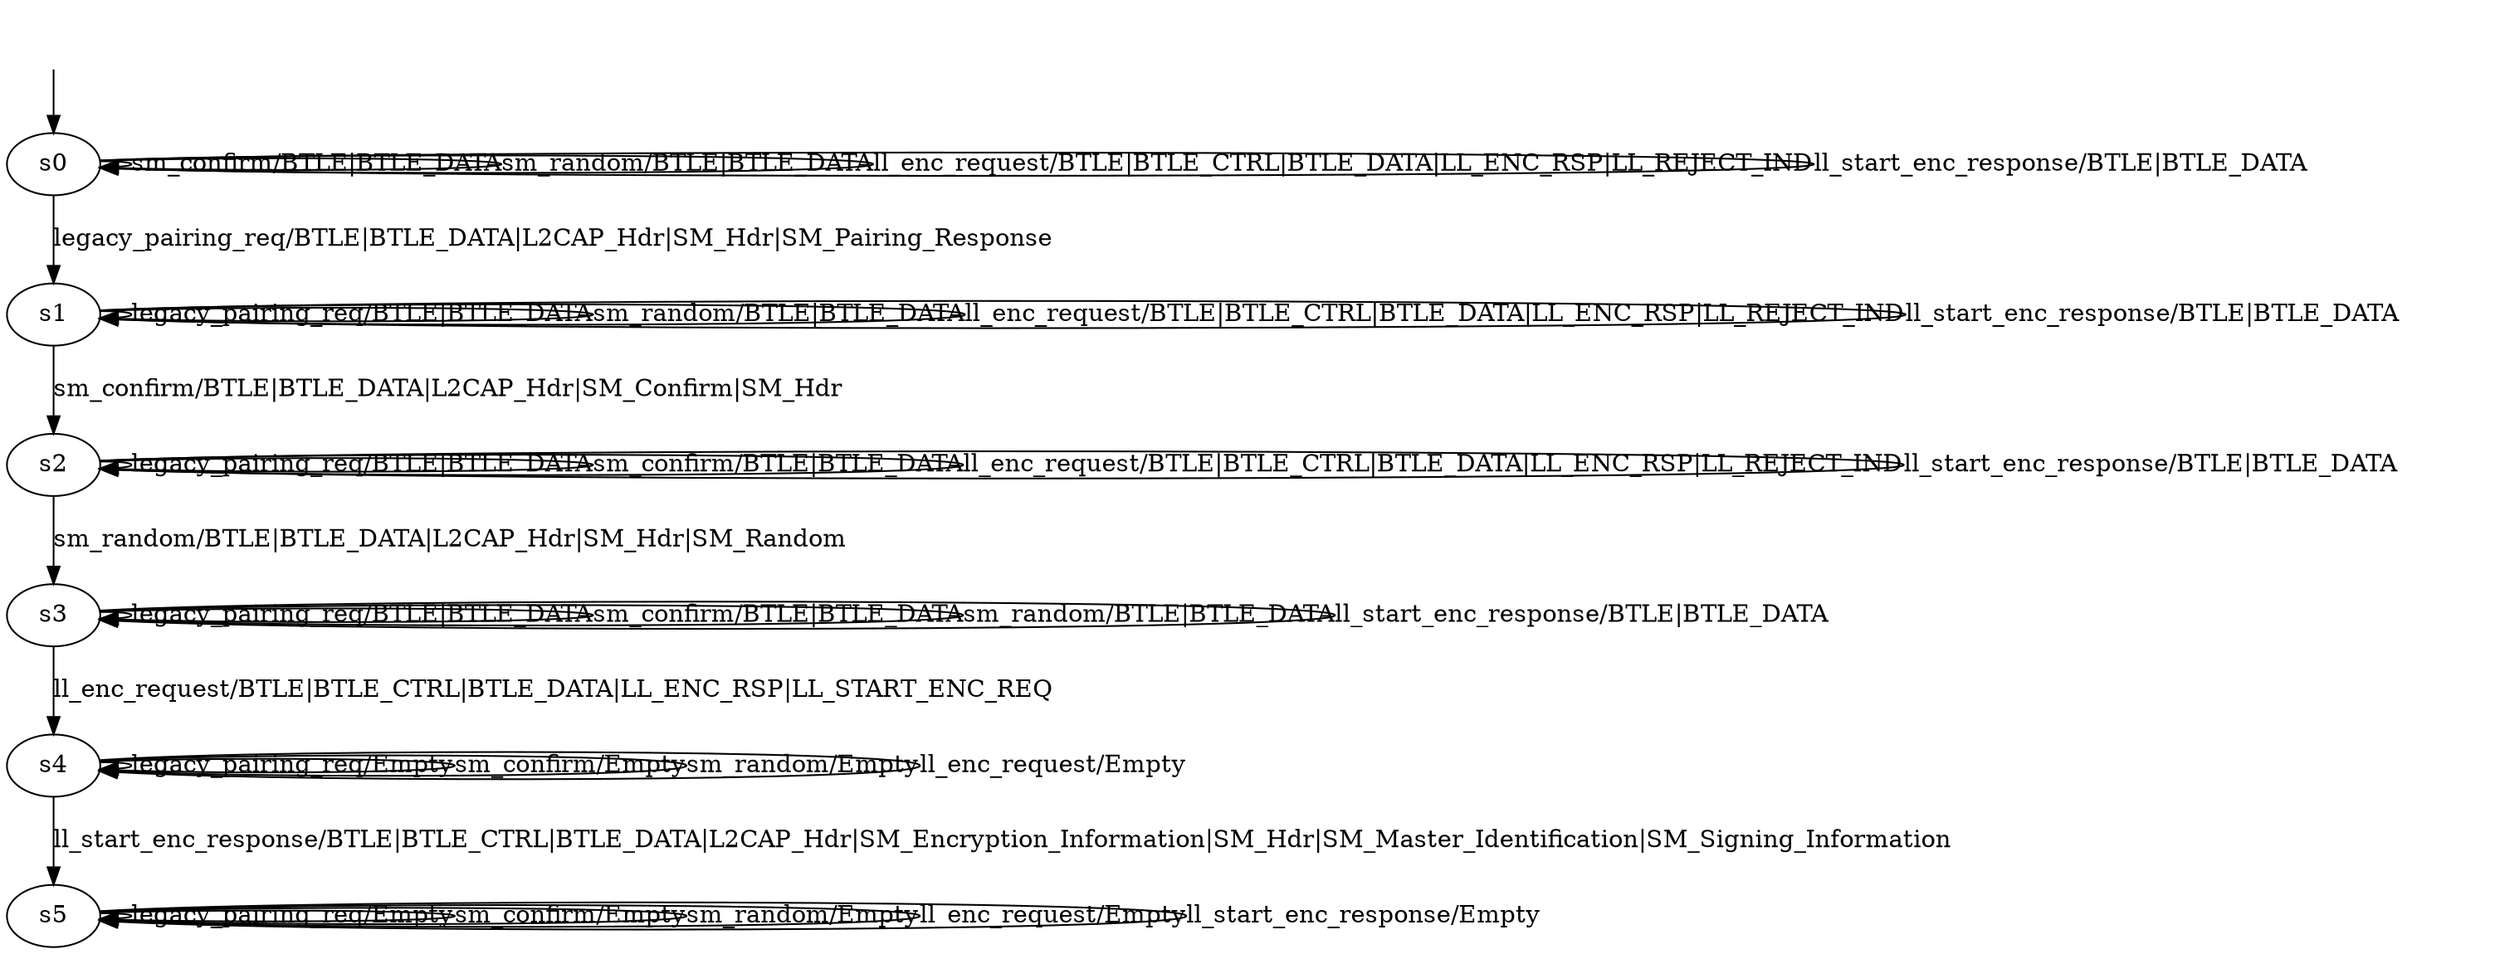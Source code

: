 digraph "cyw43455" {
s0 [label=s0];
s1 [label=s1];
s2 [label=s2];
s3 [label=s3];
s4 [label=s4];
s5 [label=s5];
s0 -> s1  [label="legacy_pairing_req/BTLE|BTLE_DATA|L2CAP_Hdr|SM_Hdr|SM_Pairing_Response"];
s0 -> s0  [label="sm_confirm/BTLE|BTLE_DATA"];
s0 -> s0  [label="sm_random/BTLE|BTLE_DATA"];
s0 -> s0  [label="ll_enc_request/BTLE|BTLE_CTRL|BTLE_DATA|LL_ENC_RSP|LL_REJECT_IND"];
s0 -> s0  [label="ll_start_enc_response/BTLE|BTLE_DATA"];
s1 -> s1  [label="legacy_pairing_req/BTLE|BTLE_DATA"];
s1 -> s2  [label="sm_confirm/BTLE|BTLE_DATA|L2CAP_Hdr|SM_Confirm|SM_Hdr"];
s1 -> s1  [label="sm_random/BTLE|BTLE_DATA"];
s1 -> s1  [label="ll_enc_request/BTLE|BTLE_CTRL|BTLE_DATA|LL_ENC_RSP|LL_REJECT_IND"];
s1 -> s1  [label="ll_start_enc_response/BTLE|BTLE_DATA"];
s2 -> s2  [label="legacy_pairing_req/BTLE|BTLE_DATA"];
s2 -> s2  [label="sm_confirm/BTLE|BTLE_DATA"];
s2 -> s3  [label="sm_random/BTLE|BTLE_DATA|L2CAP_Hdr|SM_Hdr|SM_Random"];
s2 -> s2  [label="ll_enc_request/BTLE|BTLE_CTRL|BTLE_DATA|LL_ENC_RSP|LL_REJECT_IND"];
s2 -> s2  [label="ll_start_enc_response/BTLE|BTLE_DATA"];
s3 -> s3  [label="legacy_pairing_req/BTLE|BTLE_DATA"];
s3 -> s3  [label="sm_confirm/BTLE|BTLE_DATA"];
s3 -> s3  [label="sm_random/BTLE|BTLE_DATA"];
s3 -> s4  [label="ll_enc_request/BTLE|BTLE_CTRL|BTLE_DATA|LL_ENC_RSP|LL_START_ENC_REQ"];
s3 -> s3  [label="ll_start_enc_response/BTLE|BTLE_DATA"];
s4 -> s4  [label="legacy_pairing_req/Empty"];
s4 -> s4  [label="sm_confirm/Empty"];
s4 -> s4  [label="sm_random/Empty"];
s4 -> s4  [label="ll_enc_request/Empty"];
s4 -> s5  [label="ll_start_enc_response/BTLE|BTLE_CTRL|BTLE_DATA|L2CAP_Hdr|SM_Encryption_Information|SM_Hdr|SM_Master_Identification|SM_Signing_Information"];
s5 -> s5  [label="legacy_pairing_req/Empty"];
s5 -> s5  [label="sm_confirm/Empty"];
s5 -> s5  [label="sm_random/Empty"];
s5 -> s5  [label="ll_enc_request/Empty"];
s5 -> s5  [label="ll_start_enc_response/Empty"];
__start0 [label="", shape=none];
__start0 -> s0  [label=""];
}
